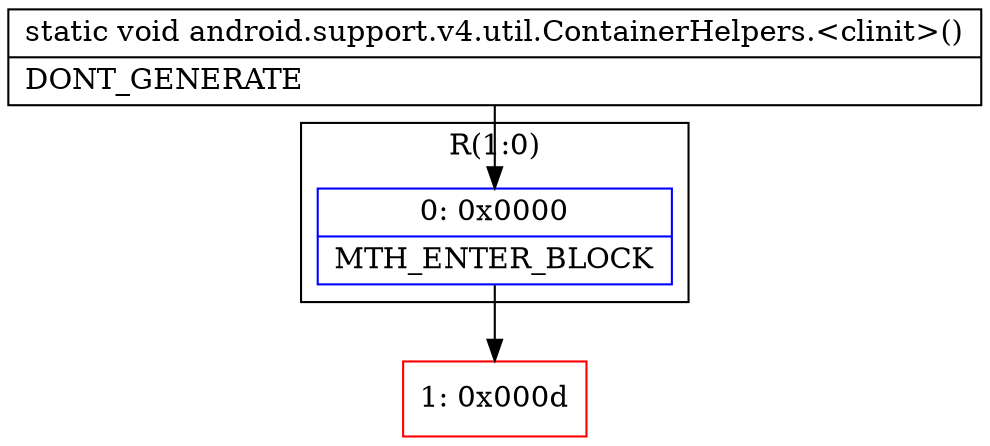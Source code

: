 digraph "CFG forandroid.support.v4.util.ContainerHelpers.\<clinit\>()V" {
subgraph cluster_Region_1876579442 {
label = "R(1:0)";
node [shape=record,color=blue];
Node_0 [shape=record,label="{0\:\ 0x0000|MTH_ENTER_BLOCK\l}"];
}
Node_1 [shape=record,color=red,label="{1\:\ 0x000d}"];
MethodNode[shape=record,label="{static void android.support.v4.util.ContainerHelpers.\<clinit\>()  | DONT_GENERATE\l}"];
MethodNode -> Node_0;
Node_0 -> Node_1;
}

